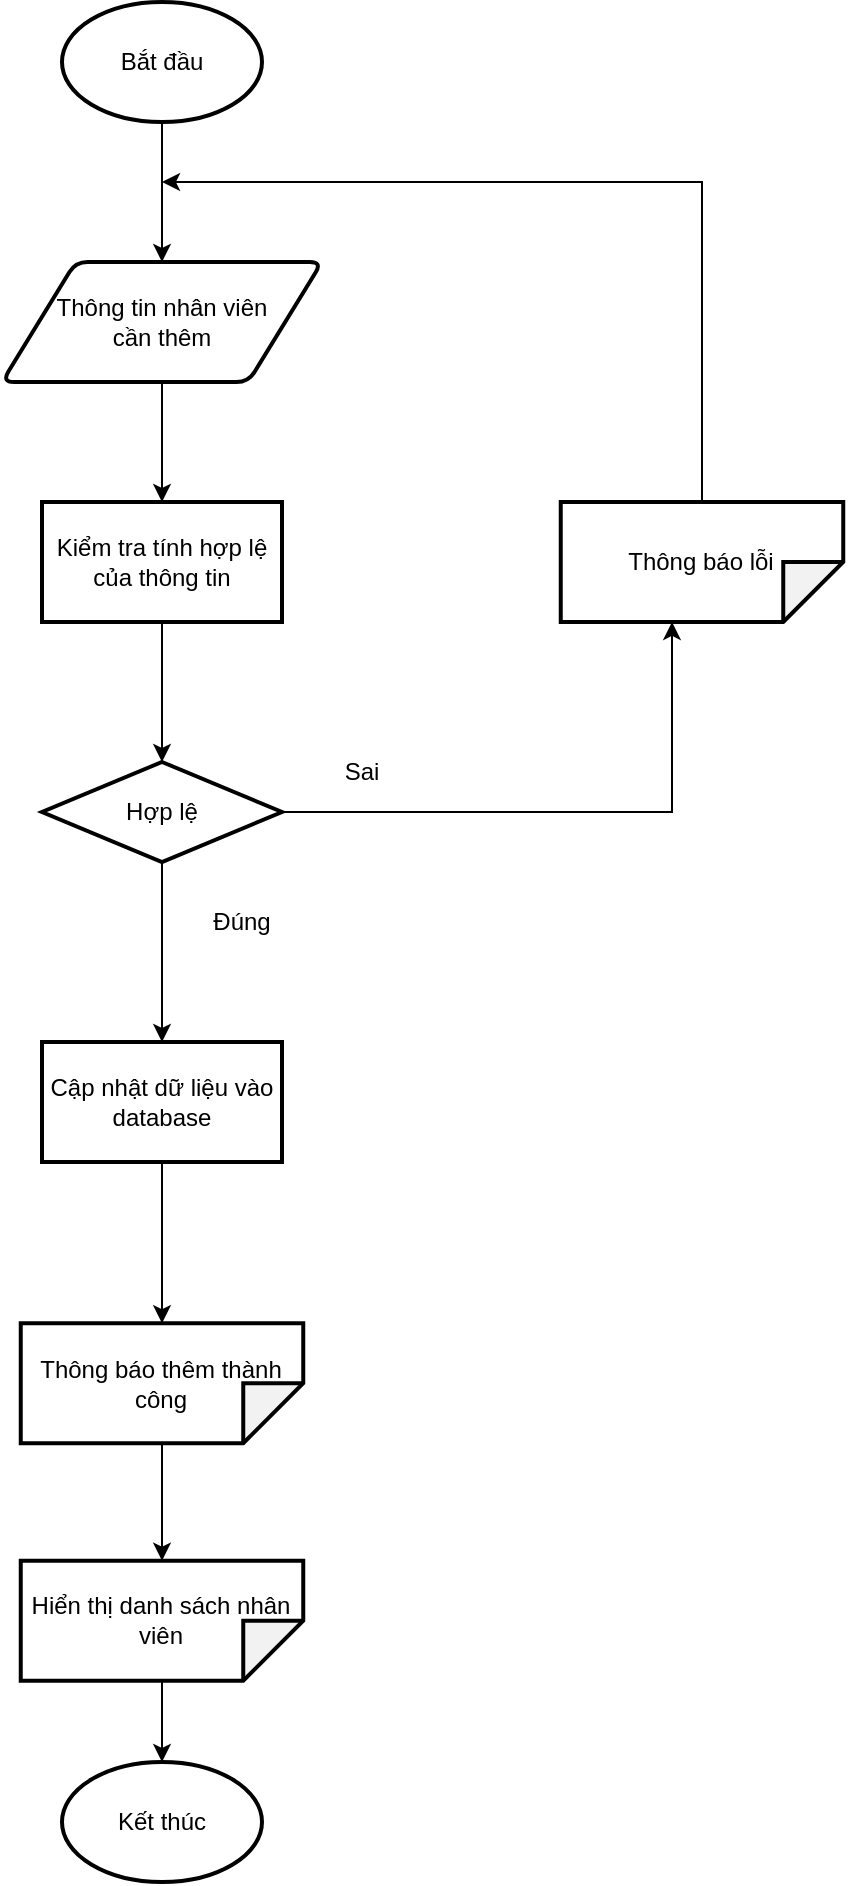 <mxfile version="18.0.1" type="device"><diagram id="kIm5O_lbcDYH7271seMQ" name="Trang-1"><mxGraphModel dx="868" dy="593" grid="1" gridSize="10" guides="1" tooltips="1" connect="1" arrows="1" fold="1" page="1" pageScale="1" pageWidth="827" pageHeight="1169" math="0" shadow="0"><root><mxCell id="0"/><mxCell id="1" parent="0"/><mxCell id="4I8b2Nu0JsxqlQU_wa6m-7" style="edgeStyle=orthogonalEdgeStyle;rounded=0;orthogonalLoop=1;jettySize=auto;html=1;entryX=0.5;entryY=0;entryDx=0;entryDy=0;" parent="1" source="4I8b2Nu0JsxqlQU_wa6m-1" target="4I8b2Nu0JsxqlQU_wa6m-3" edge="1"><mxGeometry relative="1" as="geometry"/></mxCell><mxCell id="4I8b2Nu0JsxqlQU_wa6m-1" value="Bắt đầu" style="strokeWidth=2;html=1;shape=mxgraph.flowchart.start_1;whiteSpace=wrap;" parent="1" vertex="1"><mxGeometry x="370" y="140" width="100" height="60" as="geometry"/></mxCell><mxCell id="4I8b2Nu0JsxqlQU_wa6m-2" value="Kết thúc" style="strokeWidth=2;html=1;shape=mxgraph.flowchart.start_1;whiteSpace=wrap;" parent="1" vertex="1"><mxGeometry x="370" y="1020" width="100" height="60" as="geometry"/></mxCell><mxCell id="4I8b2Nu0JsxqlQU_wa6m-8" style="edgeStyle=orthogonalEdgeStyle;rounded=0;orthogonalLoop=1;jettySize=auto;html=1;entryX=0.5;entryY=0;entryDx=0;entryDy=0;" parent="1" source="4I8b2Nu0JsxqlQU_wa6m-3" target="4I8b2Nu0JsxqlQU_wa6m-4" edge="1"><mxGeometry relative="1" as="geometry"/></mxCell><mxCell id="4I8b2Nu0JsxqlQU_wa6m-3" value="Thông tin nhân viên&lt;br&gt;cần thêm" style="shape=parallelogram;html=1;strokeWidth=2;perimeter=parallelogramPerimeter;whiteSpace=wrap;rounded=1;arcSize=12;size=0.23;" parent="1" vertex="1"><mxGeometry x="340" y="270" width="160" height="60" as="geometry"/></mxCell><mxCell id="4I8b2Nu0JsxqlQU_wa6m-9" style="edgeStyle=orthogonalEdgeStyle;rounded=0;orthogonalLoop=1;jettySize=auto;html=1;entryX=0.5;entryY=0;entryDx=0;entryDy=0;" parent="1" source="4I8b2Nu0JsxqlQU_wa6m-4" target="4I8b2Nu0JsxqlQU_wa6m-5" edge="1"><mxGeometry relative="1" as="geometry"/></mxCell><mxCell id="4I8b2Nu0JsxqlQU_wa6m-4" value="Kiểm tra tính hợp lệ của thông tin" style="rounded=0;whiteSpace=wrap;html=1;strokeWidth=2;" parent="1" vertex="1"><mxGeometry x="360" y="390" width="120" height="60" as="geometry"/></mxCell><mxCell id="4I8b2Nu0JsxqlQU_wa6m-11" style="edgeStyle=orthogonalEdgeStyle;rounded=0;orthogonalLoop=1;jettySize=auto;html=1;entryX=0;entryY=0;entryDx=60;entryDy=85.625;entryPerimeter=0;" parent="1" source="4I8b2Nu0JsxqlQU_wa6m-5" target="4I8b2Nu0JsxqlQU_wa6m-6" edge="1"><mxGeometry relative="1" as="geometry"/></mxCell><mxCell id="y5pMowuMOJb5GVdPD0Ds-3" style="edgeStyle=orthogonalEdgeStyle;rounded=0;orthogonalLoop=1;jettySize=auto;html=1;entryX=0.5;entryY=0;entryDx=0;entryDy=0;" parent="1" source="4I8b2Nu0JsxqlQU_wa6m-5" target="y5pMowuMOJb5GVdPD0Ds-1" edge="1"><mxGeometry relative="1" as="geometry"/></mxCell><mxCell id="4I8b2Nu0JsxqlQU_wa6m-5" value="Hợp lệ" style="rhombus;whiteSpace=wrap;html=1;strokeWidth=2;" parent="1" vertex="1"><mxGeometry x="360" y="520" width="120" height="50" as="geometry"/></mxCell><mxCell id="4I8b2Nu0JsxqlQU_wa6m-13" style="edgeStyle=orthogonalEdgeStyle;rounded=0;orthogonalLoop=1;jettySize=auto;html=1;" parent="1" source="4I8b2Nu0JsxqlQU_wa6m-6" edge="1"><mxGeometry relative="1" as="geometry"><mxPoint x="420" y="230" as="targetPoint"/><Array as="points"><mxPoint x="690" y="230"/></Array></mxGeometry></mxCell><mxCell id="4I8b2Nu0JsxqlQU_wa6m-6" value="Thông báo lỗi" style="shape=note;whiteSpace=wrap;html=1;backgroundOutline=1;darkOpacity=0.05;strokeWidth=2;rotation=90;spacing=2;labelBorderColor=none;fontColor=default;verticalAlign=middle;horizontal=0;" parent="1" vertex="1"><mxGeometry x="660" y="349.37" width="60" height="141.25" as="geometry"/></mxCell><mxCell id="4I8b2Nu0JsxqlQU_wa6m-14" value="Đúng" style="text;html=1;strokeColor=none;fillColor=none;align=center;verticalAlign=middle;whiteSpace=wrap;rounded=0;" parent="1" vertex="1"><mxGeometry x="430" y="585" width="60" height="30" as="geometry"/></mxCell><mxCell id="4I8b2Nu0JsxqlQU_wa6m-15" value="Sai" style="text;html=1;strokeColor=none;fillColor=none;align=center;verticalAlign=middle;whiteSpace=wrap;rounded=0;" parent="1" vertex="1"><mxGeometry x="490" y="510" width="60" height="30" as="geometry"/></mxCell><mxCell id="4I8b2Nu0JsxqlQU_wa6m-18" style="edgeStyle=orthogonalEdgeStyle;rounded=0;orthogonalLoop=1;jettySize=auto;html=1;startArrow=none;" parent="1" source="eaYN9ZepE7IzpLjCPekK-1" target="4I8b2Nu0JsxqlQU_wa6m-2" edge="1"><mxGeometry relative="1" as="geometry"/></mxCell><mxCell id="4I8b2Nu0JsxqlQU_wa6m-16" value="Thông báo thêm thành công" style="shape=note;whiteSpace=wrap;html=1;backgroundOutline=1;darkOpacity=0.05;strokeWidth=2;rotation=90;spacing=2;labelBorderColor=none;fontColor=default;verticalAlign=middle;horizontal=0;" parent="1" vertex="1"><mxGeometry x="390" y="760" width="60" height="141.25" as="geometry"/></mxCell><mxCell id="y5pMowuMOJb5GVdPD0Ds-4" style="edgeStyle=orthogonalEdgeStyle;rounded=0;orthogonalLoop=1;jettySize=auto;html=1;entryX=0;entryY=0.5;entryDx=0;entryDy=0;entryPerimeter=0;" parent="1" source="y5pMowuMOJb5GVdPD0Ds-1" target="4I8b2Nu0JsxqlQU_wa6m-16" edge="1"><mxGeometry relative="1" as="geometry"/></mxCell><mxCell id="y5pMowuMOJb5GVdPD0Ds-1" value="Cập nhật dữ liệu vào database" style="rounded=0;whiteSpace=wrap;html=1;strokeWidth=2;" parent="1" vertex="1"><mxGeometry x="360" y="660" width="120" height="60" as="geometry"/></mxCell><mxCell id="eaYN9ZepE7IzpLjCPekK-1" value="Hiển thị danh sách nhân viên" style="shape=note;whiteSpace=wrap;html=1;backgroundOutline=1;darkOpacity=0.05;strokeWidth=2;rotation=90;spacing=2;labelBorderColor=none;fontColor=default;verticalAlign=middle;horizontal=0;" vertex="1" parent="1"><mxGeometry x="390" y="878.75" width="60" height="141.25" as="geometry"/></mxCell><mxCell id="eaYN9ZepE7IzpLjCPekK-2" value="" style="edgeStyle=orthogonalEdgeStyle;rounded=0;orthogonalLoop=1;jettySize=auto;html=1;endArrow=classic;endFill=1;" edge="1" parent="1" source="4I8b2Nu0JsxqlQU_wa6m-16" target="eaYN9ZepE7IzpLjCPekK-1"><mxGeometry relative="1" as="geometry"><mxPoint x="420" y="860.625" as="sourcePoint"/><mxPoint x="420" y="1020" as="targetPoint"/></mxGeometry></mxCell></root></mxGraphModel></diagram></mxfile>